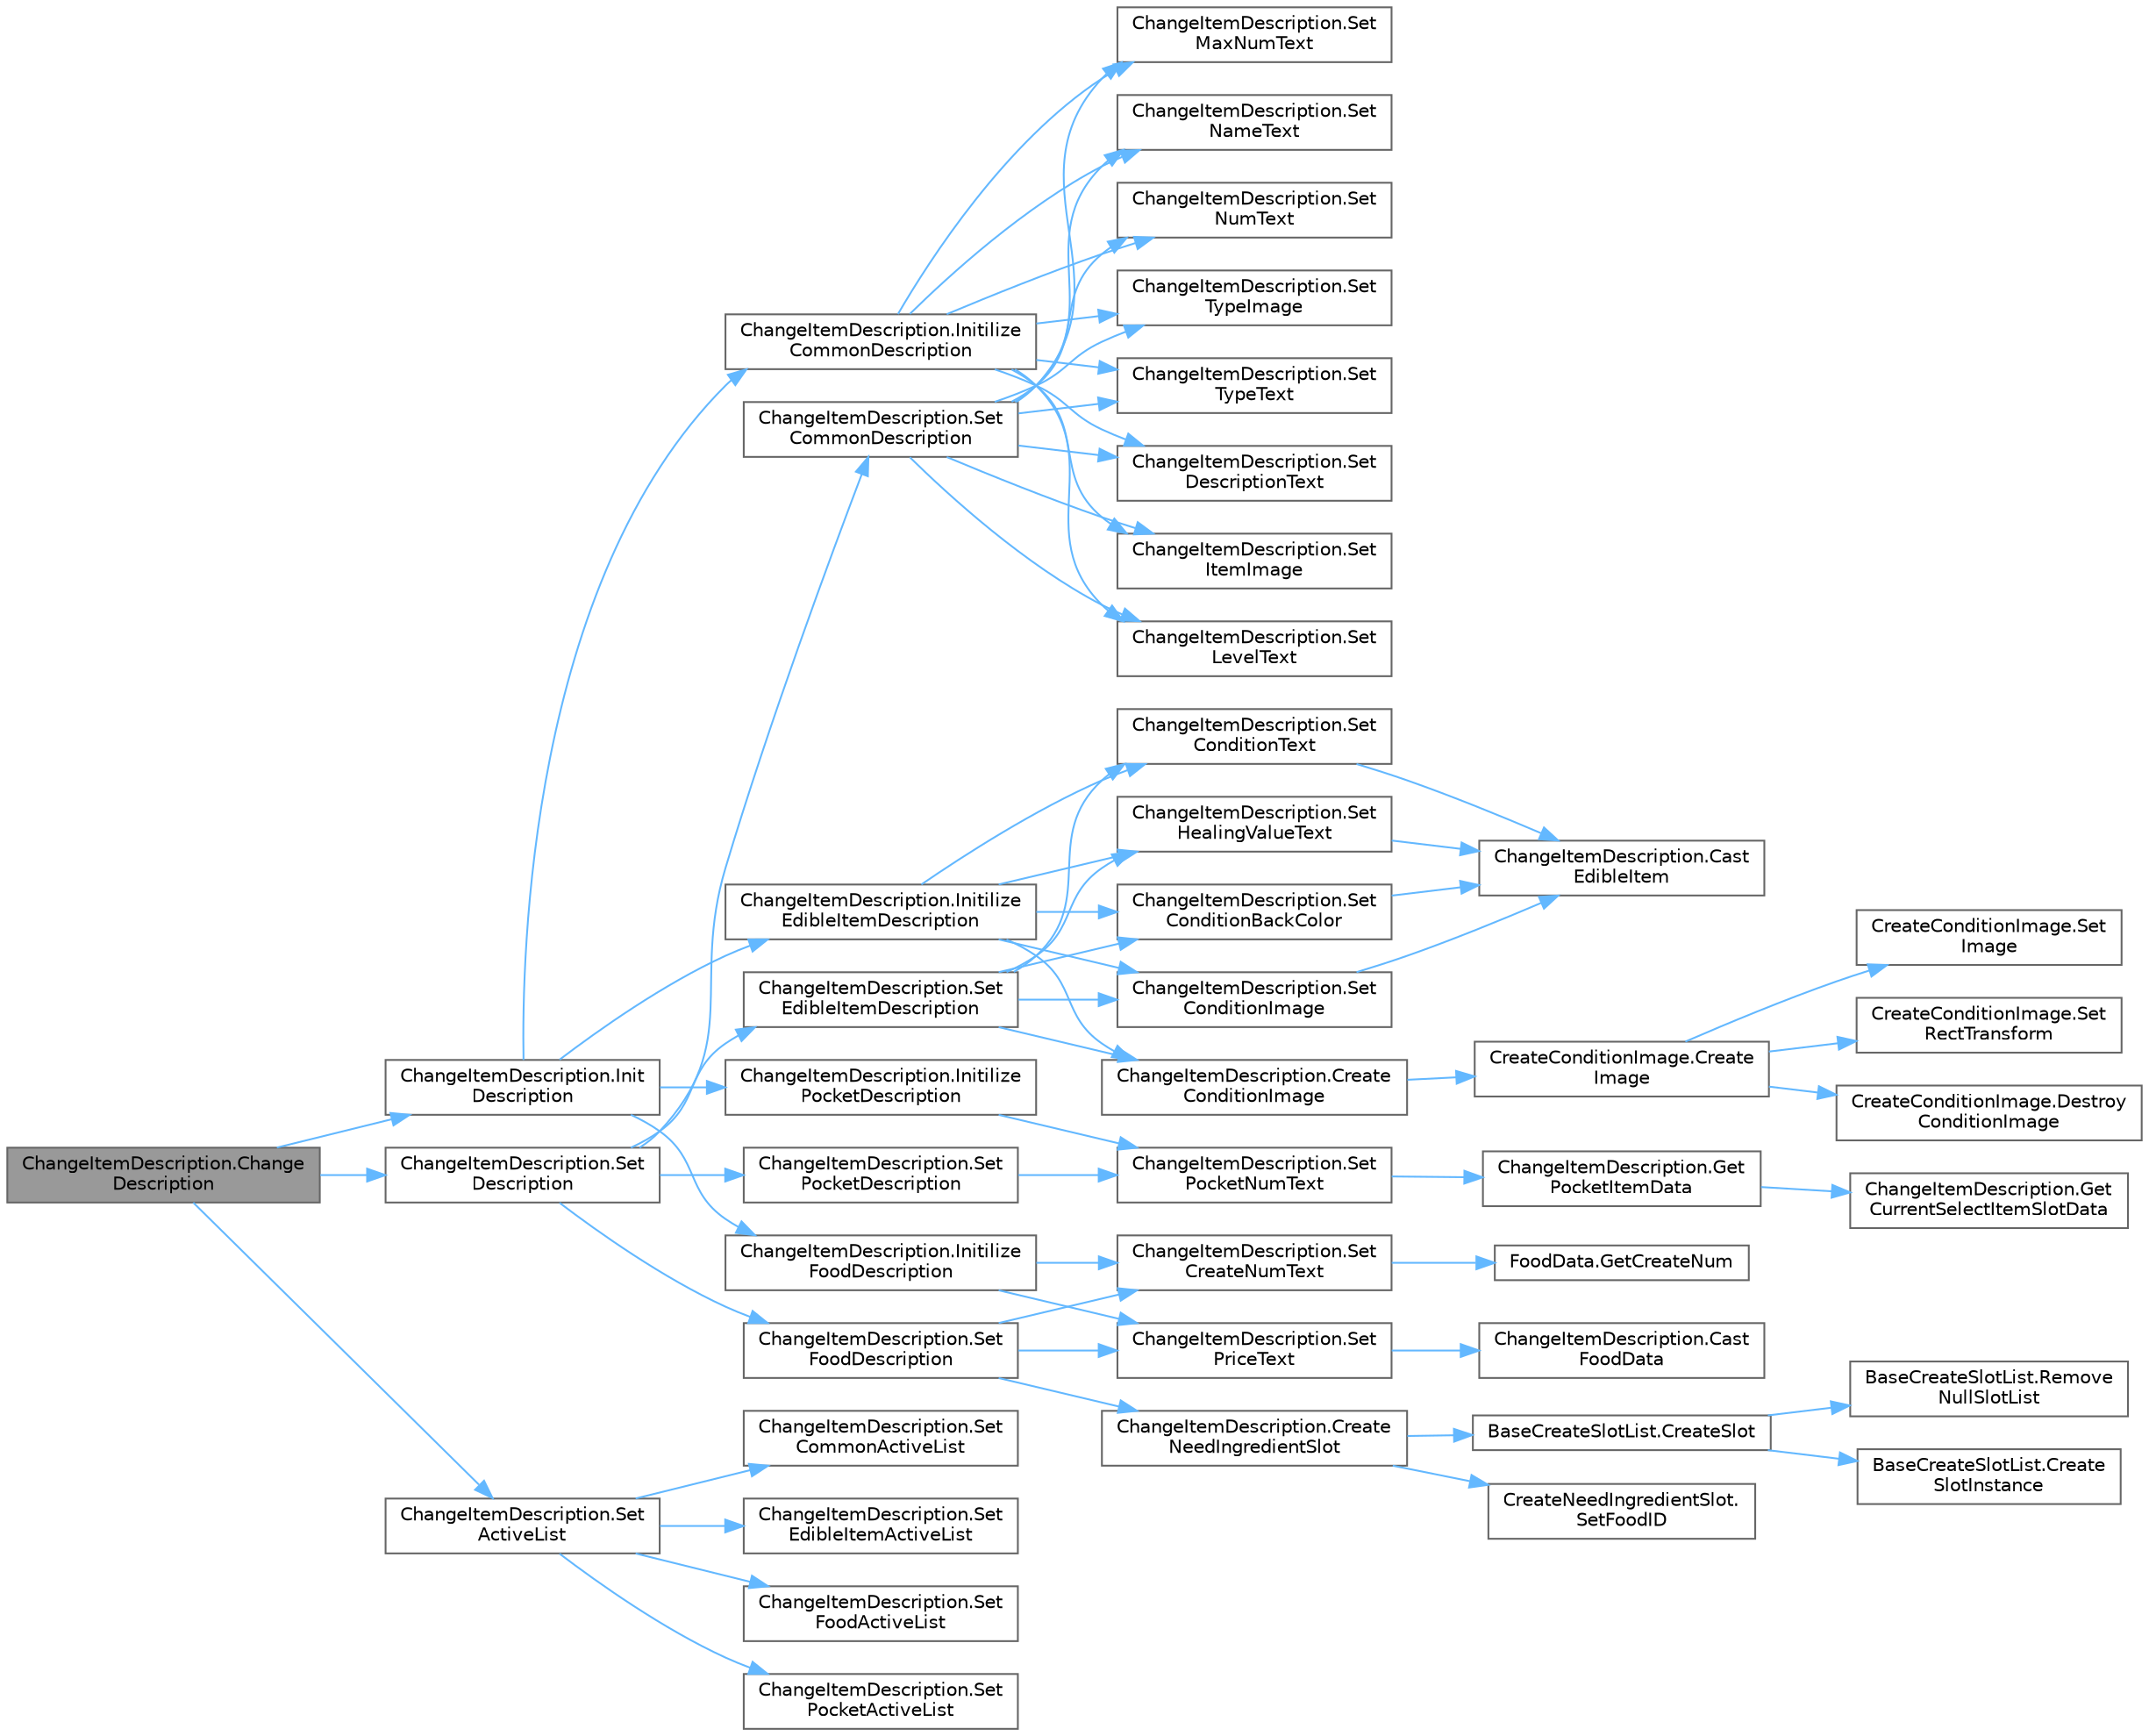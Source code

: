 digraph "ChangeItemDescription.ChangeDescription"
{
 // LATEX_PDF_SIZE
  bgcolor="transparent";
  edge [fontname=Helvetica,fontsize=10,labelfontname=Helvetica,labelfontsize=10];
  node [fontname=Helvetica,fontsize=10,shape=box,height=0.2,width=0.4];
  rankdir="LR";
  Node1 [id="Node000001",label="ChangeItemDescription.Change\lDescription",height=0.2,width=0.4,color="gray40", fillcolor="grey60", style="filled", fontcolor="black",tooltip="引数アイテムIDを基に説明文を更新"];
  Node1 -> Node2 [id="edge1_Node000001_Node000002",color="steelblue1",style="solid",tooltip=" "];
  Node2 [id="Node000002",label="ChangeItemDescription.Init\lDescription",height=0.2,width=0.4,color="grey40", fillcolor="white", style="filled",URL="$class_change_item_description.html#a8fea78d4ad9d25fed84d8b30b905ad88",tooltip=" "];
  Node2 -> Node3 [id="edge2_Node000002_Node000003",color="steelblue1",style="solid",tooltip=" "];
  Node3 [id="Node000003",label="ChangeItemDescription.Initilize\lCommonDescription",height=0.2,width=0.4,color="grey40", fillcolor="white", style="filled",URL="$class_change_item_description.html#a6fbc822ee04496cb0f9e33f679700219",tooltip=" "];
  Node3 -> Node4 [id="edge3_Node000003_Node000004",color="steelblue1",style="solid",tooltip=" "];
  Node4 [id="Node000004",label="ChangeItemDescription.Set\lDescriptionText",height=0.2,width=0.4,color="grey40", fillcolor="white", style="filled",URL="$class_change_item_description.html#aa68250acd7412379b161daf1371e59bb",tooltip=" "];
  Node3 -> Node5 [id="edge4_Node000003_Node000005",color="steelblue1",style="solid",tooltip=" "];
  Node5 [id="Node000005",label="ChangeItemDescription.Set\lItemImage",height=0.2,width=0.4,color="grey40", fillcolor="white", style="filled",URL="$class_change_item_description.html#a00c3953b68d297374b62522153415852",tooltip=" "];
  Node3 -> Node6 [id="edge5_Node000003_Node000006",color="steelblue1",style="solid",tooltip=" "];
  Node6 [id="Node000006",label="ChangeItemDescription.Set\lLevelText",height=0.2,width=0.4,color="grey40", fillcolor="white", style="filled",URL="$class_change_item_description.html#afa42dbbfa0ad2871d638381f6dd3d648",tooltip=" "];
  Node3 -> Node7 [id="edge6_Node000003_Node000007",color="steelblue1",style="solid",tooltip=" "];
  Node7 [id="Node000007",label="ChangeItemDescription.Set\lMaxNumText",height=0.2,width=0.4,color="grey40", fillcolor="white", style="filled",URL="$class_change_item_description.html#ab7cb18d435a57bafdeb62f8d8b7ec6c0",tooltip=" "];
  Node3 -> Node8 [id="edge7_Node000003_Node000008",color="steelblue1",style="solid",tooltip=" "];
  Node8 [id="Node000008",label="ChangeItemDescription.Set\lNameText",height=0.2,width=0.4,color="grey40", fillcolor="white", style="filled",URL="$class_change_item_description.html#aacb921d825b0f51c0895aecd07a68e7c",tooltip=" "];
  Node3 -> Node9 [id="edge8_Node000003_Node000009",color="steelblue1",style="solid",tooltip=" "];
  Node9 [id="Node000009",label="ChangeItemDescription.Set\lNumText",height=0.2,width=0.4,color="grey40", fillcolor="white", style="filled",URL="$class_change_item_description.html#af1003cf2e17b7a980d81ca42cbb1b7bf",tooltip=" "];
  Node3 -> Node10 [id="edge9_Node000003_Node000010",color="steelblue1",style="solid",tooltip=" "];
  Node10 [id="Node000010",label="ChangeItemDescription.Set\lTypeImage",height=0.2,width=0.4,color="grey40", fillcolor="white", style="filled",URL="$class_change_item_description.html#a8c37b1ca4fad6670c3b9c105ac77e706",tooltip=" "];
  Node3 -> Node11 [id="edge10_Node000003_Node000011",color="steelblue1",style="solid",tooltip=" "];
  Node11 [id="Node000011",label="ChangeItemDescription.Set\lTypeText",height=0.2,width=0.4,color="grey40", fillcolor="white", style="filled",URL="$class_change_item_description.html#a7611e7ccedb5b7ae0e7ba93c0721f296",tooltip=" "];
  Node2 -> Node12 [id="edge11_Node000002_Node000012",color="steelblue1",style="solid",tooltip=" "];
  Node12 [id="Node000012",label="ChangeItemDescription.Initilize\lEdibleItemDescription",height=0.2,width=0.4,color="grey40", fillcolor="white", style="filled",URL="$class_change_item_description.html#a07dec4b42bd999b2826fce9c54844457",tooltip=" "];
  Node12 -> Node13 [id="edge12_Node000012_Node000013",color="steelblue1",style="solid",tooltip=" "];
  Node13 [id="Node000013",label="ChangeItemDescription.Create\lConditionImage",height=0.2,width=0.4,color="grey40", fillcolor="white", style="filled",URL="$class_change_item_description.html#ad8d14cbf87ba541fe74a7bb65c84cb50",tooltip=" "];
  Node13 -> Node14 [id="edge13_Node000013_Node000014",color="steelblue1",style="solid",tooltip=" "];
  Node14 [id="Node000014",label="CreateConditionImage.Create\lImage",height=0.2,width=0.4,color="grey40", fillcolor="white", style="filled",URL="$class_create_condition_image.html#a9603eed3ccdae658bf880d2e557f02e6",tooltip=" "];
  Node14 -> Node15 [id="edge14_Node000014_Node000015",color="steelblue1",style="solid",tooltip=" "];
  Node15 [id="Node000015",label="CreateConditionImage.Destroy\lConditionImage",height=0.2,width=0.4,color="grey40", fillcolor="white", style="filled",URL="$class_create_condition_image.html#a159795bea19415be7c8e0fdad6a88c16",tooltip=" "];
  Node14 -> Node16 [id="edge15_Node000014_Node000016",color="steelblue1",style="solid",tooltip=" "];
  Node16 [id="Node000016",label="CreateConditionImage.Set\lImage",height=0.2,width=0.4,color="grey40", fillcolor="white", style="filled",URL="$class_create_condition_image.html#ab38aa7fcd00e6061cc361f1045c7a65f",tooltip=" "];
  Node14 -> Node17 [id="edge16_Node000014_Node000017",color="steelblue1",style="solid",tooltip=" "];
  Node17 [id="Node000017",label="CreateConditionImage.Set\lRectTransform",height=0.2,width=0.4,color="grey40", fillcolor="white", style="filled",URL="$class_create_condition_image.html#aef971bb4aaf167e2af69e71299a5164e",tooltip=" "];
  Node12 -> Node18 [id="edge17_Node000012_Node000018",color="steelblue1",style="solid",tooltip=" "];
  Node18 [id="Node000018",label="ChangeItemDescription.Set\lConditionBackColor",height=0.2,width=0.4,color="grey40", fillcolor="white", style="filled",URL="$class_change_item_description.html#acce96f182eade4927e703efeca264165",tooltip=" "];
  Node18 -> Node19 [id="edge18_Node000018_Node000019",color="steelblue1",style="solid",tooltip=" "];
  Node19 [id="Node000019",label="ChangeItemDescription.Cast\lEdibleItem",height=0.2,width=0.4,color="grey40", fillcolor="white", style="filled",URL="$class_change_item_description.html#a3178df1ce4c36e179c799d0277ccdccf",tooltip="引数アイテムデータを食料データにキャストする"];
  Node12 -> Node20 [id="edge19_Node000012_Node000020",color="steelblue1",style="solid",tooltip=" "];
  Node20 [id="Node000020",label="ChangeItemDescription.Set\lConditionImage",height=0.2,width=0.4,color="grey40", fillcolor="white", style="filled",URL="$class_change_item_description.html#aa185820af5921746ce678ddf4e957cf3",tooltip=" "];
  Node20 -> Node19 [id="edge20_Node000020_Node000019",color="steelblue1",style="solid",tooltip=" "];
  Node12 -> Node21 [id="edge21_Node000012_Node000021",color="steelblue1",style="solid",tooltip=" "];
  Node21 [id="Node000021",label="ChangeItemDescription.Set\lConditionText",height=0.2,width=0.4,color="grey40", fillcolor="white", style="filled",URL="$class_change_item_description.html#a9428b047a02113ad7d84e82e7c53347e",tooltip=" "];
  Node21 -> Node19 [id="edge22_Node000021_Node000019",color="steelblue1",style="solid",tooltip=" "];
  Node12 -> Node22 [id="edge23_Node000012_Node000022",color="steelblue1",style="solid",tooltip=" "];
  Node22 [id="Node000022",label="ChangeItemDescription.Set\lHealingValueText",height=0.2,width=0.4,color="grey40", fillcolor="white", style="filled",URL="$class_change_item_description.html#aa1b05f79f4eb415b9ca36d3af768fec4",tooltip=" "];
  Node22 -> Node19 [id="edge24_Node000022_Node000019",color="steelblue1",style="solid",tooltip=" "];
  Node2 -> Node23 [id="edge25_Node000002_Node000023",color="steelblue1",style="solid",tooltip=" "];
  Node23 [id="Node000023",label="ChangeItemDescription.Initilize\lFoodDescription",height=0.2,width=0.4,color="grey40", fillcolor="white", style="filled",URL="$class_change_item_description.html#a15ac04f0021888d0063fb47e84983171",tooltip=" "];
  Node23 -> Node24 [id="edge26_Node000023_Node000024",color="steelblue1",style="solid",tooltip=" "];
  Node24 [id="Node000024",label="ChangeItemDescription.Set\lCreateNumText",height=0.2,width=0.4,color="grey40", fillcolor="white", style="filled",URL="$class_change_item_description.html#abe031e7e8fcadaf4dcbe861ed9e955be",tooltip=" "];
  Node24 -> Node25 [id="edge27_Node000024_Node000025",color="steelblue1",style="solid",tooltip=" "];
  Node25 [id="Node000025",label="FoodData.GetCreateNum",height=0.2,width=0.4,color="grey40", fillcolor="white", style="filled",URL="$class_food_data.html#afeebe5f74b9700c3c74f242e680b8754",tooltip="引数料理が作成できる数を確認するメソッド"];
  Node23 -> Node26 [id="edge28_Node000023_Node000026",color="steelblue1",style="solid",tooltip=" "];
  Node26 [id="Node000026",label="ChangeItemDescription.Set\lPriceText",height=0.2,width=0.4,color="grey40", fillcolor="white", style="filled",URL="$class_change_item_description.html#a2ec3e6f1a9a49b081eb3c66611adc74b",tooltip=" "];
  Node26 -> Node27 [id="edge29_Node000026_Node000027",color="steelblue1",style="solid",tooltip=" "];
  Node27 [id="Node000027",label="ChangeItemDescription.Cast\lFoodData",height=0.2,width=0.4,color="grey40", fillcolor="white", style="filled",URL="$class_change_item_description.html#a3ac9478e5f97b890928cc8299666a4fb",tooltip="引数アイテムデータを料理データにキャストする"];
  Node2 -> Node28 [id="edge30_Node000002_Node000028",color="steelblue1",style="solid",tooltip=" "];
  Node28 [id="Node000028",label="ChangeItemDescription.Initilize\lPocketDescription",height=0.2,width=0.4,color="grey40", fillcolor="white", style="filled",URL="$class_change_item_description.html#ad1ff3c0d86d05d0b7c3097226c5de2c7",tooltip=" "];
  Node28 -> Node29 [id="edge31_Node000028_Node000029",color="steelblue1",style="solid",tooltip=" "];
  Node29 [id="Node000029",label="ChangeItemDescription.Set\lPocketNumText",height=0.2,width=0.4,color="grey40", fillcolor="white", style="filled",URL="$class_change_item_description.html#a6452569c78c7d6f6b041a7ca84565eea",tooltip=" "];
  Node29 -> Node30 [id="edge32_Node000029_Node000030",color="steelblue1",style="solid",tooltip=" "];
  Node30 [id="Node000030",label="ChangeItemDescription.Get\lPocketItemData",height=0.2,width=0.4,color="grey40", fillcolor="white", style="filled",URL="$class_change_item_description.html#a62d93fd05e0681451f2e47016beca317",tooltip=" "];
  Node30 -> Node31 [id="edge33_Node000030_Node000031",color="steelblue1",style="solid",tooltip=" "];
  Node31 [id="Node000031",label="ChangeItemDescription.Get\lCurrentSelectItemSlotData",height=0.2,width=0.4,color="grey40", fillcolor="white", style="filled",URL="$class_change_item_description.html#a32a93ad268885487f3704d591bc4125b",tooltip="SelectUIControllerが選択しているItemSlotDataを取得"];
  Node1 -> Node32 [id="edge34_Node000001_Node000032",color="steelblue1",style="solid",tooltip=" "];
  Node32 [id="Node000032",label="ChangeItemDescription.Set\lActiveList",height=0.2,width=0.4,color="grey40", fillcolor="white", style="filled",URL="$class_change_item_description.html#a25731aff5117c8141b0f5daf41dd9988",tooltip=" "];
  Node32 -> Node33 [id="edge35_Node000032_Node000033",color="steelblue1",style="solid",tooltip=" "];
  Node33 [id="Node000033",label="ChangeItemDescription.Set\lCommonActiveList",height=0.2,width=0.4,color="grey40", fillcolor="white", style="filled",URL="$class_change_item_description.html#a72687f682749686dc8920879ef447400",tooltip=" "];
  Node32 -> Node34 [id="edge36_Node000032_Node000034",color="steelblue1",style="solid",tooltip=" "];
  Node34 [id="Node000034",label="ChangeItemDescription.Set\lEdibleItemActiveList",height=0.2,width=0.4,color="grey40", fillcolor="white", style="filled",URL="$class_change_item_description.html#a8026ad0e169a91d6f7d9355206e4d979",tooltip=" "];
  Node32 -> Node35 [id="edge37_Node000032_Node000035",color="steelblue1",style="solid",tooltip=" "];
  Node35 [id="Node000035",label="ChangeItemDescription.Set\lFoodActiveList",height=0.2,width=0.4,color="grey40", fillcolor="white", style="filled",URL="$class_change_item_description.html#afe7a430b615c7e9b54bbfbcabbdd30ed",tooltip=" "];
  Node32 -> Node36 [id="edge38_Node000032_Node000036",color="steelblue1",style="solid",tooltip=" "];
  Node36 [id="Node000036",label="ChangeItemDescription.Set\lPocketActiveList",height=0.2,width=0.4,color="grey40", fillcolor="white", style="filled",URL="$class_change_item_description.html#acc8f56f5d87fc22b03e28bce933f35b0",tooltip=" "];
  Node1 -> Node37 [id="edge39_Node000001_Node000037",color="steelblue1",style="solid",tooltip=" "];
  Node37 [id="Node000037",label="ChangeItemDescription.Set\lDescription",height=0.2,width=0.4,color="grey40", fillcolor="white", style="filled",URL="$class_change_item_description.html#a80f1cb0c60ae117de04d58a221747612",tooltip=" "];
  Node37 -> Node38 [id="edge40_Node000037_Node000038",color="steelblue1",style="solid",tooltip=" "];
  Node38 [id="Node000038",label="ChangeItemDescription.Set\lCommonDescription",height=0.2,width=0.4,color="grey40", fillcolor="white", style="filled",URL="$class_change_item_description.html#afb6b314bec931014d33d8328e3e9de5a",tooltip=" "];
  Node38 -> Node4 [id="edge41_Node000038_Node000004",color="steelblue1",style="solid",tooltip=" "];
  Node38 -> Node5 [id="edge42_Node000038_Node000005",color="steelblue1",style="solid",tooltip=" "];
  Node38 -> Node6 [id="edge43_Node000038_Node000006",color="steelblue1",style="solid",tooltip=" "];
  Node38 -> Node7 [id="edge44_Node000038_Node000007",color="steelblue1",style="solid",tooltip=" "];
  Node38 -> Node8 [id="edge45_Node000038_Node000008",color="steelblue1",style="solid",tooltip=" "];
  Node38 -> Node9 [id="edge46_Node000038_Node000009",color="steelblue1",style="solid",tooltip=" "];
  Node38 -> Node10 [id="edge47_Node000038_Node000010",color="steelblue1",style="solid",tooltip=" "];
  Node38 -> Node11 [id="edge48_Node000038_Node000011",color="steelblue1",style="solid",tooltip=" "];
  Node37 -> Node39 [id="edge49_Node000037_Node000039",color="steelblue1",style="solid",tooltip=" "];
  Node39 [id="Node000039",label="ChangeItemDescription.Set\lEdibleItemDescription",height=0.2,width=0.4,color="grey40", fillcolor="white", style="filled",URL="$class_change_item_description.html#a654d45d2ffd4802effaa4547eec6106f",tooltip=" "];
  Node39 -> Node13 [id="edge50_Node000039_Node000013",color="steelblue1",style="solid",tooltip=" "];
  Node39 -> Node18 [id="edge51_Node000039_Node000018",color="steelblue1",style="solid",tooltip=" "];
  Node39 -> Node20 [id="edge52_Node000039_Node000020",color="steelblue1",style="solid",tooltip=" "];
  Node39 -> Node21 [id="edge53_Node000039_Node000021",color="steelblue1",style="solid",tooltip=" "];
  Node39 -> Node22 [id="edge54_Node000039_Node000022",color="steelblue1",style="solid",tooltip=" "];
  Node37 -> Node40 [id="edge55_Node000037_Node000040",color="steelblue1",style="solid",tooltip=" "];
  Node40 [id="Node000040",label="ChangeItemDescription.Set\lFoodDescription",height=0.2,width=0.4,color="grey40", fillcolor="white", style="filled",URL="$class_change_item_description.html#a45c3782e49d4e0c40a6e78e15f8c3916",tooltip=" "];
  Node40 -> Node41 [id="edge56_Node000040_Node000041",color="steelblue1",style="solid",tooltip=" "];
  Node41 [id="Node000041",label="ChangeItemDescription.Create\lNeedIngredientSlot",height=0.2,width=0.4,color="grey40", fillcolor="white", style="filled",URL="$class_change_item_description.html#aca442368d65bdbb11c073906e09d3c90",tooltip=" "];
  Node41 -> Node42 [id="edge57_Node000041_Node000042",color="steelblue1",style="solid",tooltip=" "];
  Node42 [id="Node000042",label="BaseCreateSlotList.CreateSlot",height=0.2,width=0.4,color="grey40", fillcolor="white", style="filled",URL="$class_base_create_slot_list.html#a1050fa09f7705d5e74fa66f14594368b",tooltip=" "];
  Node42 -> Node43 [id="edge58_Node000042_Node000043",color="steelblue1",style="solid",tooltip=" "];
  Node43 [id="Node000043",label="BaseCreateSlotList.Create\lSlotInstance",height=0.2,width=0.4,color="grey40", fillcolor="white", style="filled",URL="$class_base_create_slot_list.html#a51b06cac02cad5cb1ecba94d423d7f41",tooltip=" "];
  Node42 -> Node44 [id="edge59_Node000042_Node000044",color="steelblue1",style="solid",tooltip=" "];
  Node44 [id="Node000044",label="BaseCreateSlotList.Remove\lNullSlotList",height=0.2,width=0.4,color="grey40", fillcolor="white", style="filled",URL="$class_base_create_slot_list.html#a693cdbf1d249c8dd8319c2c080098cd0",tooltip=" "];
  Node41 -> Node45 [id="edge60_Node000041_Node000045",color="steelblue1",style="solid",tooltip=" "];
  Node45 [id="Node000045",label="CreateNeedIngredientSlot.\lSetFoodID",height=0.2,width=0.4,color="grey40", fillcolor="white", style="filled",URL="$class_create_need_ingredient_slot.html#a07b497e7e83156ede8e35f3085997f6c",tooltip=" "];
  Node40 -> Node24 [id="edge61_Node000040_Node000024",color="steelblue1",style="solid",tooltip=" "];
  Node40 -> Node26 [id="edge62_Node000040_Node000026",color="steelblue1",style="solid",tooltip=" "];
  Node37 -> Node46 [id="edge63_Node000037_Node000046",color="steelblue1",style="solid",tooltip=" "];
  Node46 [id="Node000046",label="ChangeItemDescription.Set\lPocketDescription",height=0.2,width=0.4,color="grey40", fillcolor="white", style="filled",URL="$class_change_item_description.html#a64590f0e36c83ce7f1374100a02c8edd",tooltip=" "];
  Node46 -> Node29 [id="edge64_Node000046_Node000029",color="steelblue1",style="solid",tooltip=" "];
}

